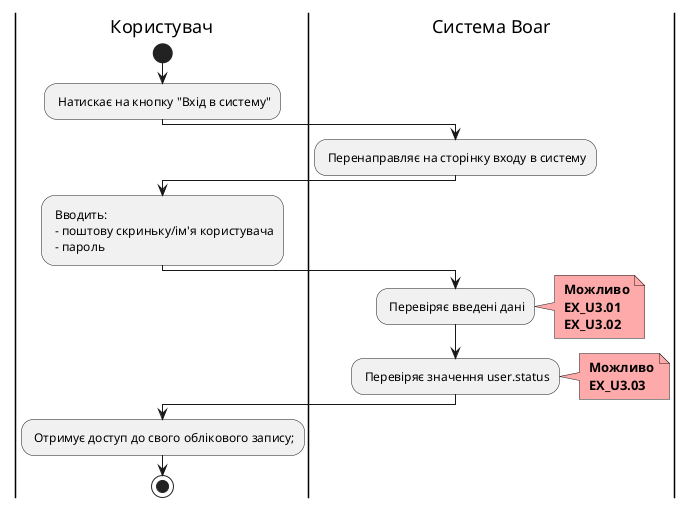 @startuml
|Користувач|
start
: Натискає на кнопку "Вхід в систему";

|Система Boar|
: Перенаправляє на сторінку входу в систему;

|Користувач|
: Вводить:
 - поштову скриньку/ім'я користувача
 - пароль;

|Система Boar|
: Перевіряє введені дані;
note right #ffaaaa
<b> Можливо
<b> EX_U3.01
<b> EX_U3.02
end note

: Перевіряє значення user.status;
note right #ffaaaa
<b> Можливо
<b> EX_U3.03
end note

|Користувач|
- Отримує доступ до свого облікового запису;
stop;
@enduml
